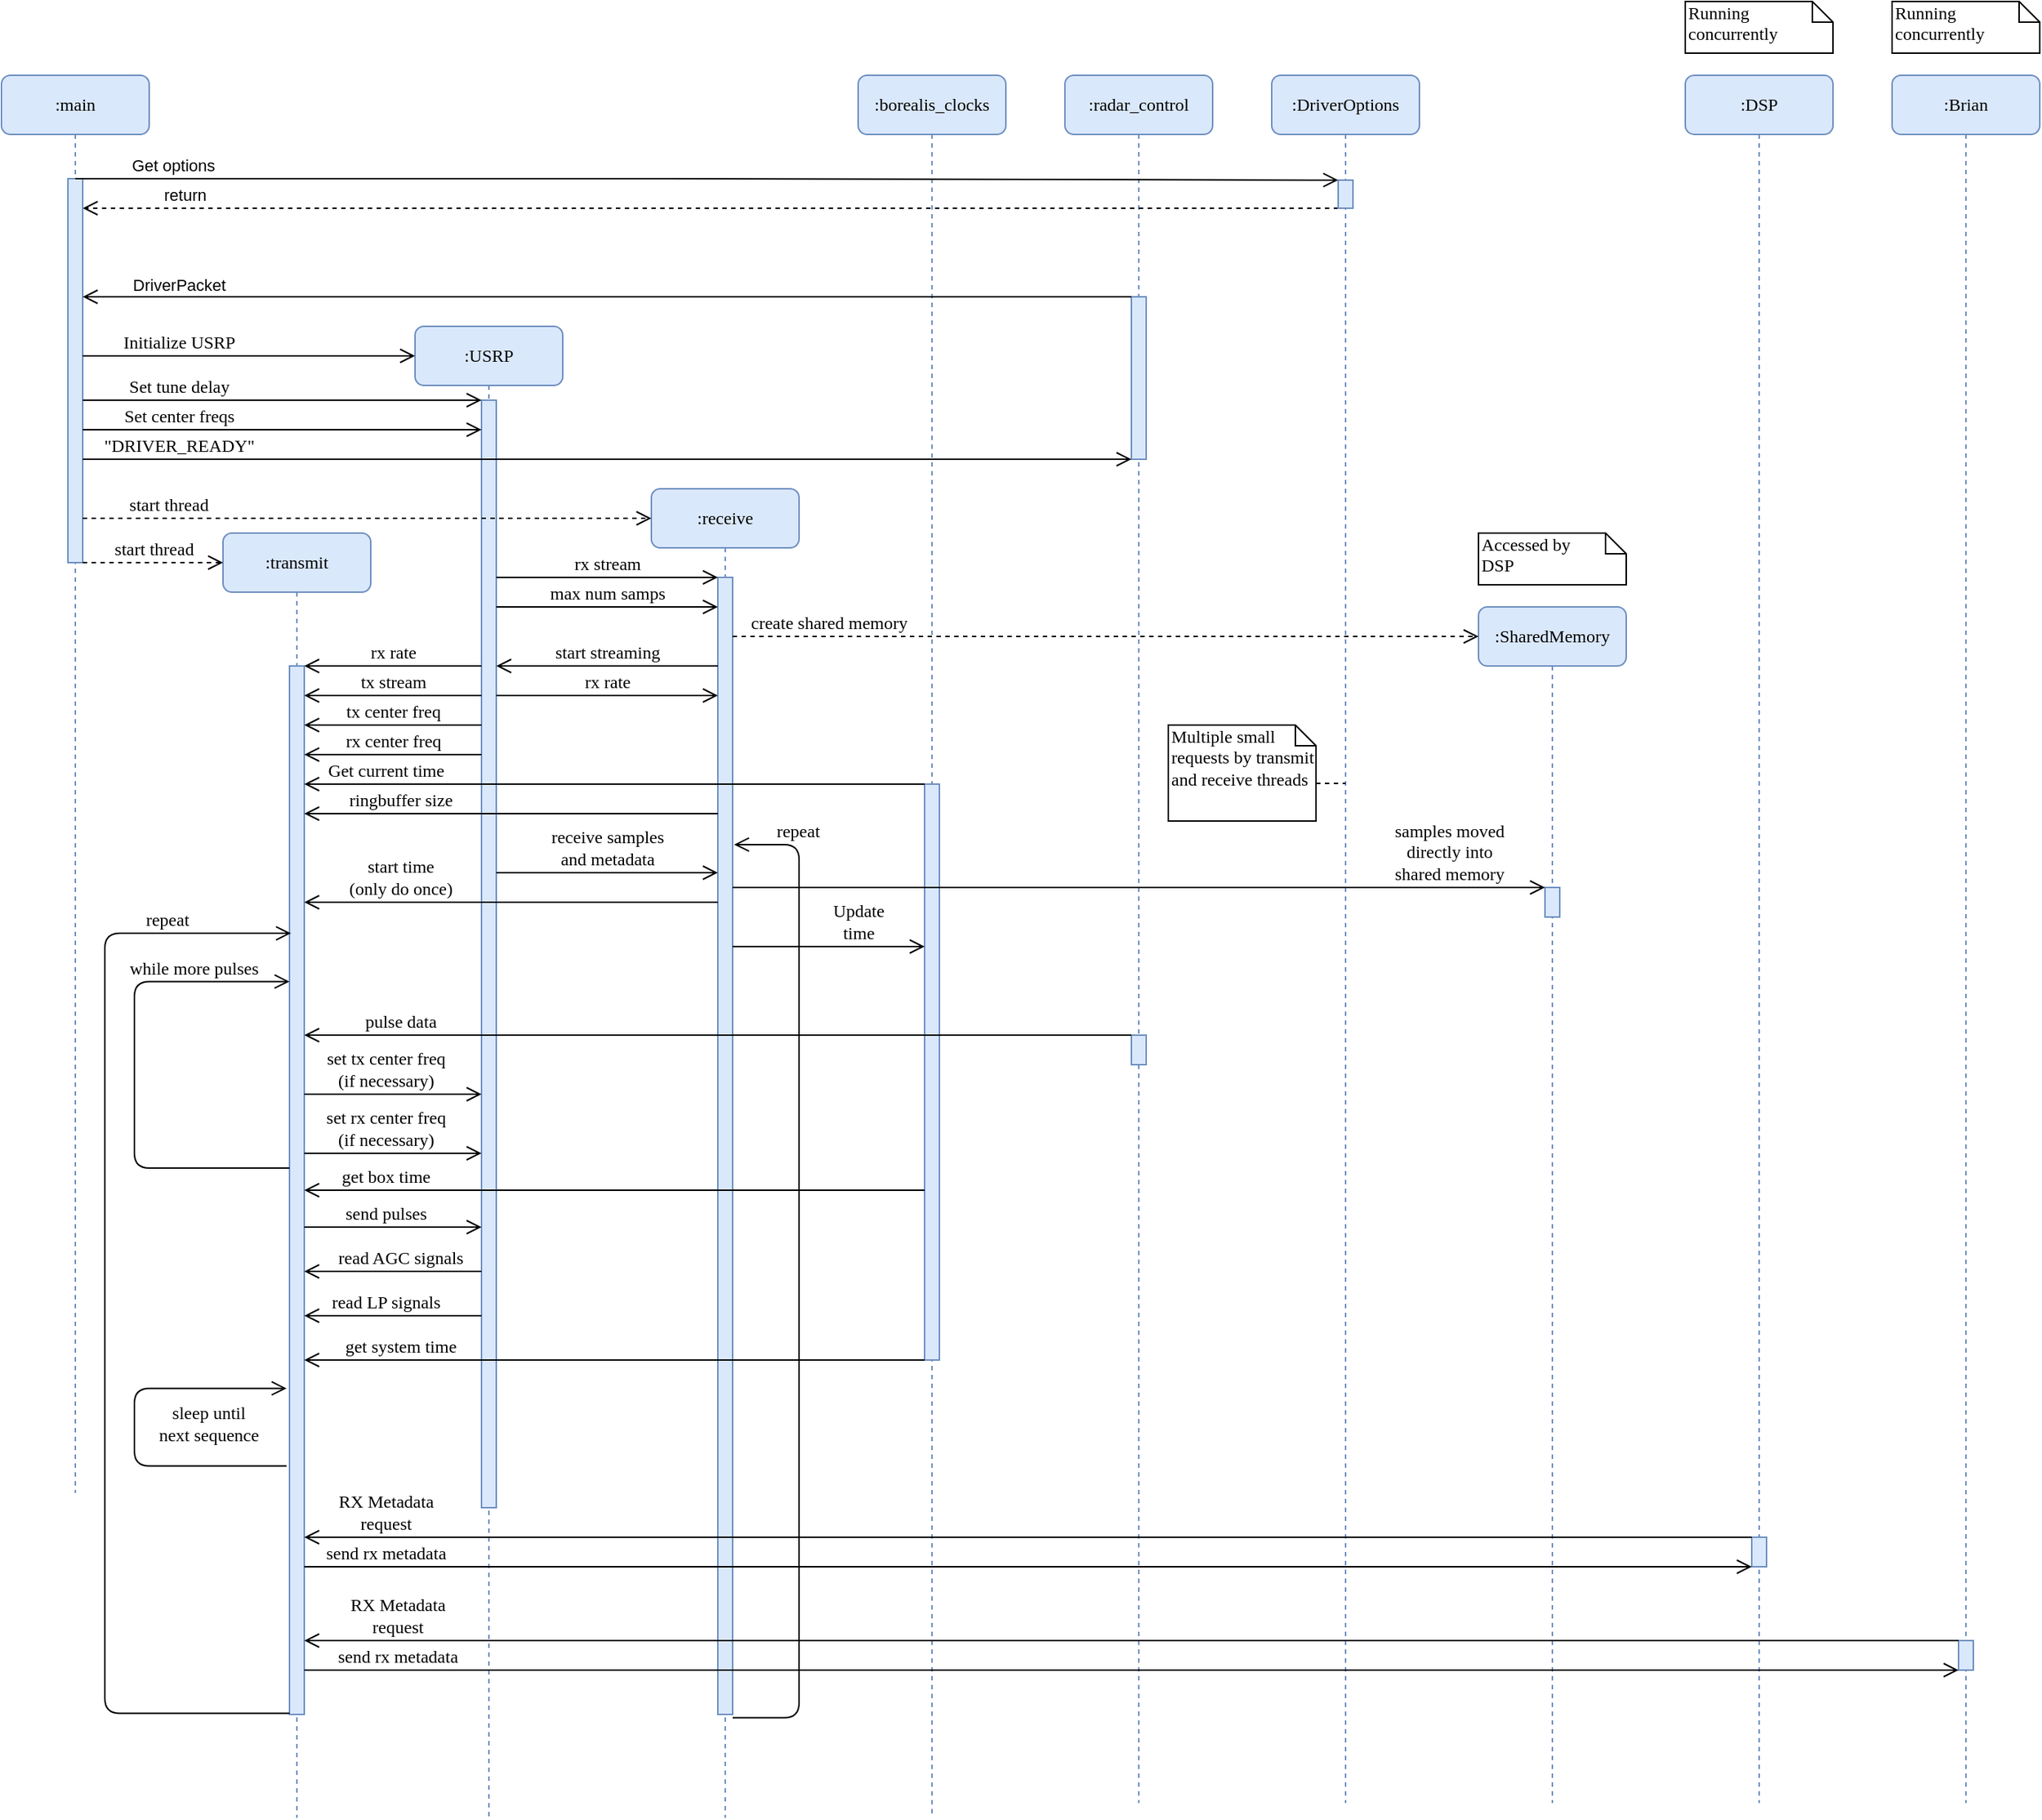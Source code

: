 <mxfile version="16.2.6" type="device"><diagram name="Page-1" id="13e1069c-82ec-6db2-03f1-153e76fe0fe0"><mxGraphModel dx="1562" dy="736" grid="1" gridSize="10" guides="1" tooltips="1" connect="1" arrows="1" fold="1" page="1" pageScale="1" pageWidth="1100" pageHeight="850" background="none" math="0" shadow="0"><root><mxCell id="0"/><mxCell id="1" parent="0"/><mxCell id="7baba1c4bc27f4b0-2" value=":USRP" style="shape=umlLifeline;perimeter=lifelinePerimeter;whiteSpace=wrap;html=1;container=1;collapsible=0;recursiveResize=0;outlineConnect=0;rounded=1;shadow=0;comic=0;labelBackgroundColor=none;strokeWidth=1;fontFamily=Verdana;fontSize=12;align=center;fillColor=#dae8fc;strokeColor=#6c8ebf;" parent="1" vertex="1"><mxGeometry x="240" y="250" width="100" height="1010" as="geometry"/></mxCell><mxCell id="7baba1c4bc27f4b0-10" value="" style="html=1;points=[];perimeter=orthogonalPerimeter;rounded=0;shadow=0;comic=0;labelBackgroundColor=none;strokeWidth=1;fontFamily=Verdana;fontSize=12;align=center;fillColor=#dae8fc;strokeColor=#6c8ebf;" parent="7baba1c4bc27f4b0-2" vertex="1"><mxGeometry x="45" y="50" width="10" height="750" as="geometry"/></mxCell><mxCell id="7baba1c4bc27f4b0-3" value=":receive" style="shape=umlLifeline;perimeter=lifelinePerimeter;whiteSpace=wrap;html=1;container=1;collapsible=0;recursiveResize=0;outlineConnect=0;rounded=1;shadow=0;comic=0;labelBackgroundColor=none;strokeWidth=1;fontFamily=Verdana;fontSize=12;align=center;fillColor=#dae8fc;strokeColor=#6c8ebf;" parent="1" vertex="1"><mxGeometry x="400" y="360" width="100" height="900" as="geometry"/></mxCell><mxCell id="bVAM3qLnS8RHT0odabGj-4" value="" style="html=1;points=[];perimeter=orthogonalPerimeter;rounded=0;shadow=0;comic=0;labelBackgroundColor=none;strokeWidth=1;fontFamily=Verdana;fontSize=12;align=center;fillColor=#dae8fc;strokeColor=#6c8ebf;" parent="7baba1c4bc27f4b0-3" vertex="1"><mxGeometry x="45" y="60" width="10" height="770" as="geometry"/></mxCell><mxCell id="bVAM3qLnS8RHT0odabGj-23" value="repeat" style="html=1;verticalAlign=bottom;endArrow=open;labelBackgroundColor=none;fontFamily=Verdana;fontSize=12;edgeStyle=elbowEdgeStyle;elbow=vertical;endFill=0;endSize=8;entryX=1.1;entryY=0.235;entryDx=0;entryDy=0;entryPerimeter=0;exitX=1;exitY=1.003;exitDx=0;exitDy=0;exitPerimeter=0;" parent="7baba1c4bc27f4b0-3" source="bVAM3qLnS8RHT0odabGj-4" target="bVAM3qLnS8RHT0odabGj-4" edge="1"><mxGeometry x="0.876" relative="1" as="geometry"><mxPoint x="-110" y="560" as="sourcePoint"/><Array as="points"><mxPoint x="100" y="430"/><mxPoint x="110" y="680"/><mxPoint x="110" y="350"/><mxPoint x="110" y="680"/><mxPoint x="120" y="490"/><mxPoint x="5" y="560"/><mxPoint x="-5" y="550"/><mxPoint x="-25" y="540"/><mxPoint x="25" y="560"/><mxPoint x="-35" y="570"/><mxPoint x="-55" y="550"/><mxPoint x="-5" y="710"/><mxPoint x="-20" y="510"/><mxPoint y="540"/><mxPoint x="-45" y="490"/><mxPoint x="-15" y="490"/></Array><mxPoint x="130" y="390" as="targetPoint"/><mxPoint x="1" as="offset"/></mxGeometry></mxCell><mxCell id="7baba1c4bc27f4b0-4" value=":borealis_clocks" style="shape=umlLifeline;perimeter=lifelinePerimeter;whiteSpace=wrap;html=1;container=1;collapsible=0;recursiveResize=0;outlineConnect=0;rounded=1;shadow=0;comic=0;labelBackgroundColor=none;strokeWidth=1;fontFamily=Verdana;fontSize=12;align=center;fillColor=#dae8fc;strokeColor=#6c8ebf;" parent="1" vertex="1"><mxGeometry x="540" y="80" width="100" height="1180" as="geometry"/></mxCell><mxCell id="bVAM3qLnS8RHT0odabGj-27" value="" style="html=1;points=[];perimeter=orthogonalPerimeter;rounded=0;shadow=0;comic=0;labelBackgroundColor=none;strokeWidth=1;fontFamily=Verdana;fontSize=12;align=center;fillColor=#dae8fc;strokeColor=#6c8ebf;" parent="7baba1c4bc27f4b0-4" vertex="1"><mxGeometry x="45" y="480" width="10" height="390" as="geometry"/></mxCell><mxCell id="7baba1c4bc27f4b0-5" value=":radar_control" style="shape=umlLifeline;perimeter=lifelinePerimeter;whiteSpace=wrap;html=1;container=1;collapsible=0;recursiveResize=0;outlineConnect=0;rounded=1;shadow=0;comic=0;labelBackgroundColor=none;strokeWidth=1;fontFamily=Verdana;fontSize=12;align=center;fillColor=#dae8fc;strokeColor=#6c8ebf;" parent="1" vertex="1"><mxGeometry x="680" y="80" width="100" height="1170" as="geometry"/></mxCell><mxCell id="HGCrT9K5pgvlO1rVTEpd-6" value="return" style="html=1;verticalAlign=bottom;endArrow=open;dashed=1;endSize=8;exitX=0;exitY=0.95;labelBackgroundColor=none;fontFamily=Helvetica;fontSize=11;" parent="7baba1c4bc27f4b0-5" target="HGCrT9K5pgvlO1rVTEpd-2" edge="1"><mxGeometry x="0.838" relative="1" as="geometry"><mxPoint x="-225" y="90" as="targetPoint"/><mxPoint x="185" y="90" as="sourcePoint"/><mxPoint as="offset"/></mxGeometry></mxCell><mxCell id="HGCrT9K5pgvlO1rVTEpd-10" value="" style="html=1;points=[];perimeter=orthogonalPerimeter;rounded=0;shadow=0;comic=0;labelBackgroundColor=none;strokeWidth=1;fontFamily=Verdana;fontSize=12;align=center;fillColor=#dae8fc;strokeColor=#6c8ebf;" parent="7baba1c4bc27f4b0-5" vertex="1"><mxGeometry x="45" y="150" width="10" height="110" as="geometry"/></mxCell><mxCell id="bVAM3qLnS8RHT0odabGj-35" value="" style="html=1;points=[];perimeter=orthogonalPerimeter;rounded=0;shadow=0;comic=0;labelBackgroundColor=none;strokeWidth=1;fontFamily=Verdana;fontSize=12;align=center;fillColor=#dae8fc;strokeColor=#6c8ebf;" parent="7baba1c4bc27f4b0-5" vertex="1"><mxGeometry x="45" y="650" width="10" height="20" as="geometry"/></mxCell><mxCell id="7baba1c4bc27f4b0-6" value=":DriverOptions" style="shape=umlLifeline;perimeter=lifelinePerimeter;whiteSpace=wrap;html=1;container=1;collapsible=0;recursiveResize=0;outlineConnect=0;rounded=1;shadow=0;comic=0;labelBackgroundColor=none;strokeWidth=1;fontFamily=Verdana;fontSize=12;align=center;fillColor=#dae8fc;strokeColor=#6c8ebf;" parent="1" vertex="1"><mxGeometry x="820" y="80" width="100" height="1170" as="geometry"/></mxCell><mxCell id="7baba1c4bc27f4b0-28" value="" style="html=1;points=[];perimeter=orthogonalPerimeter;rounded=0;shadow=0;comic=0;labelBackgroundColor=none;strokeWidth=1;fontFamily=Verdana;fontSize=12;align=center;fillColor=#dae8fc;strokeColor=#6c8ebf;" parent="7baba1c4bc27f4b0-6" vertex="1"><mxGeometry x="45" y="70.98" width="10" height="19.02" as="geometry"/></mxCell><mxCell id="bVAM3qLnS8RHT0odabGj-54" style="edgeStyle=orthogonalEdgeStyle;rounded=0;orthogonalLoop=1;jettySize=auto;html=1;exitX=0;exitY=0;exitDx=100;exitDy=39.5;exitPerimeter=0;dashed=1;endArrow=none;endFill=0;endSize=8;" parent="7baba1c4bc27f4b0-6" source="7baba1c4bc27f4b0-45" target="7baba1c4bc27f4b0-6" edge="1"><mxGeometry relative="1" as="geometry"/></mxCell><mxCell id="7baba1c4bc27f4b0-45" value="&lt;div&gt;Multiple small&lt;/div&gt;&lt;div&gt;requests by transmit and receive threads &lt;br&gt;&lt;/div&gt;" style="shape=note;whiteSpace=wrap;html=1;size=14;verticalAlign=top;align=left;spacingTop=-6;rounded=0;shadow=0;comic=0;labelBackgroundColor=none;strokeWidth=1;fontFamily=Verdana;fontSize=12" parent="7baba1c4bc27f4b0-6" vertex="1"><mxGeometry x="-70" y="440" width="100" height="65" as="geometry"/></mxCell><mxCell id="7baba1c4bc27f4b0-7" value=":SharedMemory" style="shape=umlLifeline;perimeter=lifelinePerimeter;whiteSpace=wrap;html=1;container=1;collapsible=0;recursiveResize=0;outlineConnect=0;rounded=1;shadow=0;comic=0;labelBackgroundColor=none;strokeWidth=1;fontFamily=Verdana;fontSize=12;align=center;fillColor=#dae8fc;strokeColor=#6c8ebf;" parent="1" vertex="1"><mxGeometry x="960" y="440" width="100" height="810" as="geometry"/></mxCell><mxCell id="bVAM3qLnS8RHT0odabGj-33" value="" style="html=1;points=[];perimeter=orthogonalPerimeter;rounded=0;shadow=0;comic=0;labelBackgroundColor=none;strokeWidth=1;fontFamily=Verdana;fontSize=12;align=center;fillColor=#dae8fc;strokeColor=#6c8ebf;" parent="7baba1c4bc27f4b0-7" vertex="1"><mxGeometry x="45" y="190" width="10" height="20" as="geometry"/></mxCell><mxCell id="7baba1c4bc27f4b0-8" value=":transmit" style="shape=umlLifeline;perimeter=lifelinePerimeter;whiteSpace=wrap;html=1;container=1;collapsible=0;recursiveResize=0;outlineConnect=0;rounded=1;shadow=0;comic=0;labelBackgroundColor=none;strokeWidth=1;fontFamily=Verdana;fontSize=12;align=center;fillColor=#dae8fc;strokeColor=#6c8ebf;" parent="1" vertex="1"><mxGeometry x="110" y="390" width="100" height="870" as="geometry"/></mxCell><mxCell id="7baba1c4bc27f4b0-9" value="" style="html=1;points=[];perimeter=orthogonalPerimeter;rounded=0;shadow=0;comic=0;labelBackgroundColor=none;strokeWidth=1;fontFamily=Verdana;fontSize=12;align=center;fillColor=#dae8fc;strokeColor=#6c8ebf;" parent="7baba1c4bc27f4b0-8" vertex="1"><mxGeometry x="45" y="90" width="10" height="710" as="geometry"/></mxCell><mxCell id="bVAM3qLnS8RHT0odabGj-11" value="repeat" style="html=1;verticalAlign=bottom;endArrow=open;labelBackgroundColor=none;fontFamily=Verdana;fontSize=12;edgeStyle=elbowEdgeStyle;elbow=vertical;entryX=0.1;entryY=0.255;entryDx=0;entryDy=0;entryPerimeter=0;endFill=0;endSize=8;exitX=0;exitY=0.999;exitDx=0;exitDy=0;exitPerimeter=0;" parent="7baba1c4bc27f4b0-8" source="7baba1c4bc27f4b0-9" target="7baba1c4bc27f4b0-9" edge="1"><mxGeometry x="0.784" relative="1" as="geometry"><mxPoint x="70" y="750" as="sourcePoint"/><Array as="points"><mxPoint x="-80" y="750"/><mxPoint x="-20" y="730"/><mxPoint x="-20" y="640"/><mxPoint x="-30" y="730"/><mxPoint x="20" y="730"/><mxPoint x="-30" y="580"/><mxPoint x="165" y="750"/><mxPoint x="185" y="780"/><mxPoint x="140" y="730"/><mxPoint x="170" y="730"/></Array><mxPoint x="200" y="750" as="targetPoint"/><mxPoint as="offset"/></mxGeometry></mxCell><mxCell id="bVAM3qLnS8RHT0odabGj-34" value="while more pulses" style="html=1;verticalAlign=bottom;endArrow=open;labelBackgroundColor=none;fontFamily=Verdana;fontSize=12;edgeStyle=elbowEdgeStyle;elbow=vertical;entryX=0;entryY=0.301;entryDx=0;entryDy=0;entryPerimeter=0;endFill=0;endSize=8;" parent="7baba1c4bc27f4b0-8" source="7baba1c4bc27f4b0-9" target="7baba1c4bc27f4b0-9" edge="1"><mxGeometry x="0.613" relative="1" as="geometry"><mxPoint x="100" y="749.96" as="sourcePoint"/><Array as="points"><mxPoint x="-60" y="430"/><mxPoint x="-60" y="530"/><mxPoint x="-30" y="500"/><mxPoint x="35" y="749.96"/><mxPoint x="35" y="659.96"/><mxPoint x="25" y="749.96"/><mxPoint x="75" y="749.96"/><mxPoint x="25" y="599.96"/><mxPoint x="220" y="769.96"/><mxPoint x="240" y="799.96"/><mxPoint x="195" y="749.96"/><mxPoint x="225" y="749.96"/></Array><mxPoint x="101" y="290" as="targetPoint"/><mxPoint as="offset"/></mxGeometry></mxCell><mxCell id="bVAM3qLnS8RHT0odabGj-45" value="&lt;div&gt;sleep until &lt;br&gt;&lt;/div&gt;&lt;div&gt;next sequence&lt;/div&gt;" style="html=1;verticalAlign=bottom;endArrow=open;labelBackgroundColor=none;fontFamily=Verdana;fontSize=12;edgeStyle=elbowEdgeStyle;elbow=vertical;endFill=0;endSize=8;exitX=-0.2;exitY=0.763;exitDx=0;exitDy=0;exitPerimeter=0;entryX=-0.2;entryY=0.689;entryDx=0;entryDy=0;entryPerimeter=0;" parent="7baba1c4bc27f4b0-8" source="7baba1c4bc27f4b0-9" target="7baba1c4bc27f4b0-9" edge="1"><mxGeometry x="-0.59" y="-12" relative="1" as="geometry"><mxPoint x="45" y="686.29" as="sourcePoint"/><Array as="points"><mxPoint x="-60" y="686.29"/><mxPoint x="-60" y="786.29"/><mxPoint x="-30" y="756.29"/><mxPoint x="35" y="1006.25"/><mxPoint x="35" y="916.25"/><mxPoint x="25" y="1006.25"/><mxPoint x="75" y="1006.25"/><mxPoint x="25" y="856.25"/><mxPoint x="220" y="1026.25"/><mxPoint x="240" y="1056.25"/><mxPoint x="195" y="1006.25"/><mxPoint x="225" y="1006.25"/></Array><mxPoint x="-40" y="580" as="targetPoint"/><mxPoint as="offset"/></mxGeometry></mxCell><mxCell id="7baba1c4bc27f4b0-11" value="rx rate" style="html=1;verticalAlign=bottom;endArrow=open;labelBackgroundColor=none;fontFamily=Verdana;fontSize=12;edgeStyle=elbowEdgeStyle;elbow=vertical;endFill=0;endSize=8;" parent="1" source="7baba1c4bc27f4b0-10" target="7baba1c4bc27f4b0-9" edge="1"><mxGeometry relative="1" as="geometry"><mxPoint x="160" y="410" as="sourcePoint"/><Array as="points"><mxPoint x="250" y="480"/><mxPoint x="240" y="610"/><mxPoint x="240" y="600"/><mxPoint x="220" y="430"/><mxPoint x="250" y="540"/><mxPoint x="230" y="510"/><mxPoint x="230" y="410"/><mxPoint x="260" y="410"/></Array><mxPoint x="350" y="350" as="targetPoint"/><mxPoint as="offset"/></mxGeometry></mxCell><mxCell id="7baba1c4bc27f4b0-46" value="&lt;div&gt;Accessed by &lt;br&gt;&lt;/div&gt;&lt;div&gt;DSP&lt;/div&gt;" style="shape=note;whiteSpace=wrap;html=1;size=14;verticalAlign=top;align=left;spacingTop=-6;rounded=0;shadow=0;comic=0;labelBackgroundColor=none;strokeWidth=1;fontFamily=Verdana;fontSize=12" parent="1" vertex="1"><mxGeometry x="960" y="390" width="100" height="35" as="geometry"/></mxCell><mxCell id="HGCrT9K5pgvlO1rVTEpd-1" value=":main" style="shape=umlLifeline;perimeter=lifelinePerimeter;whiteSpace=wrap;html=1;container=1;collapsible=0;recursiveResize=0;outlineConnect=0;rounded=1;shadow=0;comic=0;labelBackgroundColor=none;strokeWidth=1;fontFamily=Verdana;fontSize=12;align=center;fillColor=#dae8fc;strokeColor=#6c8ebf;" parent="1" vertex="1"><mxGeometry x="-40" y="80" width="100" height="960" as="geometry"/></mxCell><mxCell id="HGCrT9K5pgvlO1rVTEpd-2" value="" style="html=1;points=[];perimeter=orthogonalPerimeter;rounded=0;shadow=0;comic=0;labelBackgroundColor=none;strokeWidth=1;fontFamily=Verdana;fontSize=12;align=center;fillColor=#dae8fc;strokeColor=#6c8ebf;" parent="HGCrT9K5pgvlO1rVTEpd-1" vertex="1"><mxGeometry x="45" y="70" width="10" height="260" as="geometry"/></mxCell><mxCell id="HGCrT9K5pgvlO1rVTEpd-4" value="Get options" style="endArrow=open;html=1;rounded=1;endFill=0;endSize=8;" parent="1" source="HGCrT9K5pgvlO1rVTEpd-1" target="7baba1c4bc27f4b0-28" edge="1"><mxGeometry x="-0.847" y="9" width="50" height="50" relative="1" as="geometry"><mxPoint x="45" y="220.98" as="sourcePoint"/><mxPoint x="95" y="170.98" as="targetPoint"/><mxPoint as="offset"/><Array as="points"><mxPoint x="400" y="150"/></Array></mxGeometry></mxCell><mxCell id="bVAM3qLnS8RHT0odabGj-1" value="&quot;DRIVER_READY&quot;" style="html=1;verticalAlign=bottom;endArrow=open;labelBackgroundColor=none;fontFamily=Verdana;fontSize=12;edgeStyle=elbowEdgeStyle;elbow=vertical;endFill=0;endSize=8;" parent="1" source="HGCrT9K5pgvlO1rVTEpd-2" target="HGCrT9K5pgvlO1rVTEpd-10" edge="1"><mxGeometry x="-0.817" relative="1" as="geometry"><mxPoint x="30" y="310" as="sourcePoint"/><mxPoint x="334.5" y="340" as="targetPoint"/><Array as="points"><mxPoint x="170" y="340"/><mxPoint x="330" y="350"/><mxPoint x="170" y="360"/><mxPoint x="80" y="310"/></Array><mxPoint as="offset"/></mxGeometry></mxCell><mxCell id="HGCrT9K5pgvlO1rVTEpd-11" value="DriverPacket" style="endArrow=open;html=1;rounded=1;exitX=0;exitY=0;exitDx=0;exitDy=0;exitPerimeter=0;endFill=0;endSize=8;" parent="1" source="HGCrT9K5pgvlO1rVTEpd-10" target="HGCrT9K5pgvlO1rVTEpd-2" edge="1"><mxGeometry x="0.817" y="-8" width="50" height="50" relative="1" as="geometry"><mxPoint x="190" y="290" as="sourcePoint"/><mxPoint x="10" y="230" as="targetPoint"/><mxPoint as="offset"/></mxGeometry></mxCell><mxCell id="bVAM3qLnS8RHT0odabGj-2" value="start thread" style="html=1;verticalAlign=bottom;endArrow=open;labelBackgroundColor=none;fontFamily=Verdana;fontSize=12;edgeStyle=elbowEdgeStyle;elbow=vertical;endFill=0;endSize=8;dashed=1;" parent="1" source="HGCrT9K5pgvlO1rVTEpd-2" edge="1"><mxGeometry relative="1" as="geometry"><mxPoint x="14" y="330" as="sourcePoint"/><Array as="points"><mxPoint x="80" y="410"/><mxPoint x="110" y="390"/><mxPoint x="80" y="450"/><mxPoint x="100" y="390"/><mxPoint x="100" y="360"/><mxPoint x="110" y="350"/><mxPoint x="130" y="380"/><mxPoint x="85" y="330"/><mxPoint x="115" y="330"/></Array><mxPoint x="110" y="410" as="targetPoint"/></mxGeometry></mxCell><mxCell id="bVAM3qLnS8RHT0odabGj-3" value="start thread" style="html=1;verticalAlign=bottom;endArrow=open;labelBackgroundColor=none;fontFamily=Verdana;fontSize=12;edgeStyle=elbowEdgeStyle;elbow=vertical;endFill=0;endSize=8;dashed=1;" parent="1" source="HGCrT9K5pgvlO1rVTEpd-2" edge="1"><mxGeometry x="-0.698" relative="1" as="geometry"><mxPoint x="16" y="350" as="sourcePoint"/><Array as="points"><mxPoint x="200" y="380"/><mxPoint x="350" y="370"/><mxPoint x="360" y="380"/><mxPoint x="190" y="400"/><mxPoint x="390" y="470"/><mxPoint x="380" y="370"/><mxPoint x="200" y="330"/><mxPoint x="115.5" y="360"/><mxPoint x="145.5" y="360"/></Array><mxPoint x="400" y="380" as="targetPoint"/><mxPoint as="offset"/></mxGeometry></mxCell><mxCell id="bVAM3qLnS8RHT0odabGj-5" value="&lt;br&gt;&lt;div&gt;tx stream&lt;/div&gt;" style="html=1;verticalAlign=bottom;endArrow=open;labelBackgroundColor=none;fontFamily=Verdana;fontSize=12;edgeStyle=elbowEdgeStyle;elbow=vertical;endFill=0;endSize=8;" parent="1" source="7baba1c4bc27f4b0-10" target="7baba1c4bc27f4b0-9" edge="1"><mxGeometry relative="1" as="geometry"><mxPoint x="165" y="380" as="sourcePoint"/><Array as="points"><mxPoint x="260" y="500"/><mxPoint x="260" y="540"/><mxPoint x="260" y="460"/><mxPoint x="260" y="450"/><mxPoint x="270" y="590"/><mxPoint x="260" y="410"/><mxPoint x="230" y="510"/><mxPoint x="230" y="390"/><mxPoint x="240" y="420"/><mxPoint x="270" y="420"/></Array><mxPoint x="220" y="470" as="targetPoint"/><mxPoint as="offset"/></mxGeometry></mxCell><mxCell id="bVAM3qLnS8RHT0odabGj-7" value="&lt;br&gt;&lt;div&gt;tx center freq&lt;br&gt;&lt;/div&gt;" style="html=1;verticalAlign=bottom;endArrow=open;labelBackgroundColor=none;fontFamily=Verdana;fontSize=12;edgeStyle=elbowEdgeStyle;elbow=vertical;endFill=0;endSize=8;" parent="1" source="7baba1c4bc27f4b0-10" target="7baba1c4bc27f4b0-9" edge="1"><mxGeometry relative="1" as="geometry"><mxPoint x="295" y="400" as="sourcePoint"/><Array as="points"><mxPoint x="270" y="520"/><mxPoint x="280" y="560"/><mxPoint x="260" y="520"/><mxPoint x="240" y="650"/><mxPoint x="230" y="470"/><mxPoint x="260" y="580"/><mxPoint x="230" y="560"/><mxPoint x="240" y="410"/><mxPoint x="240" y="430"/><mxPoint x="250" y="430"/><mxPoint x="280" y="430"/></Array><mxPoint x="165" y="400" as="targetPoint"/><mxPoint as="offset"/></mxGeometry></mxCell><mxCell id="bVAM3qLnS8RHT0odabGj-8" value="rx center freq" style="html=1;verticalAlign=bottom;endArrow=open;labelBackgroundColor=none;fontFamily=Verdana;fontSize=12;edgeStyle=elbowEdgeStyle;elbow=vertical;endFill=0;endSize=8;" parent="1" source="7baba1c4bc27f4b0-10" target="7baba1c4bc27f4b0-9" edge="1"><mxGeometry relative="1" as="geometry"><mxPoint x="295" y="420" as="sourcePoint"/><Array as="points"><mxPoint x="270" y="540"/><mxPoint x="270" y="580"/><mxPoint x="270" y="590"/><mxPoint x="250" y="500"/><mxPoint x="240" y="630"/><mxPoint x="250" y="620"/><mxPoint x="240" y="450"/><mxPoint x="260" y="560"/><mxPoint x="230" y="540"/><mxPoint x="220" y="430"/><mxPoint x="250" y="440"/><mxPoint x="260" y="440"/><mxPoint x="290" y="440"/></Array><mxPoint x="165" y="420" as="targetPoint"/><mxPoint as="offset"/></mxGeometry></mxCell><mxCell id="bVAM3qLnS8RHT0odabGj-9" value="ringbuffer size" style="html=1;verticalAlign=bottom;endArrow=open;labelBackgroundColor=none;fontFamily=Verdana;fontSize=12;edgeStyle=elbowEdgeStyle;elbow=vertical;endFill=0;endSize=8;" parent="1" source="bVAM3qLnS8RHT0odabGj-4" target="7baba1c4bc27f4b0-9" edge="1"><mxGeometry x="0.536" relative="1" as="geometry"><mxPoint x="160" y="450" as="sourcePoint"/><Array as="points"><mxPoint x="320" y="580"/><mxPoint x="320" y="600"/><mxPoint x="260" y="650"/><mxPoint x="360" y="600"/><mxPoint x="360" y="690"/><mxPoint x="330" y="1040"/><mxPoint x="390" y="730"/><mxPoint x="345" y="450"/><mxPoint x="260.5" y="480"/><mxPoint x="290.5" y="480"/></Array><mxPoint x="220" y="460" as="targetPoint"/><mxPoint as="offset"/></mxGeometry></mxCell><mxCell id="bVAM3qLnS8RHT0odabGj-12" value="rx stream" style="html=1;verticalAlign=bottom;endArrow=open;labelBackgroundColor=none;fontFamily=Verdana;fontSize=12;edgeStyle=elbowEdgeStyle;elbow=vertical;endFill=0;endSize=8;" parent="1" source="7baba1c4bc27f4b0-10" target="bVAM3qLnS8RHT0odabGj-4" edge="1"><mxGeometry relative="1" as="geometry"><mxPoint x="290" y="370" as="sourcePoint"/><Array as="points"><mxPoint x="430" y="420"/><mxPoint x="370" y="430"/><mxPoint x="350" y="410"/><mxPoint x="400" y="570"/><mxPoint x="385" y="370"/><mxPoint x="405" y="400"/><mxPoint x="360" y="350"/><mxPoint x="390" y="350"/></Array><mxPoint x="420" y="370" as="targetPoint"/><mxPoint as="offset"/></mxGeometry></mxCell><mxCell id="bVAM3qLnS8RHT0odabGj-13" value="max num samps" style="html=1;verticalAlign=bottom;endArrow=open;labelBackgroundColor=none;fontFamily=Verdana;fontSize=12;edgeStyle=elbowEdgeStyle;elbow=vertical;endFill=0;endSize=8;" parent="1" source="7baba1c4bc27f4b0-10" target="bVAM3qLnS8RHT0odabGj-4" edge="1"><mxGeometry relative="1" as="geometry"><mxPoint x="295" y="390" as="sourcePoint"/><Array as="points"><mxPoint x="420" y="440"/><mxPoint x="350" y="450"/><mxPoint x="370" y="430"/><mxPoint x="385" y="390"/><mxPoint x="405" y="420"/><mxPoint x="360" y="370"/><mxPoint x="390" y="370"/></Array><mxPoint x="445" y="390" as="targetPoint"/><mxPoint as="offset"/></mxGeometry></mxCell><mxCell id="bVAM3qLnS8RHT0odabGj-15" value=":DSP" style="shape=umlLifeline;perimeter=lifelinePerimeter;whiteSpace=wrap;html=1;container=1;collapsible=0;recursiveResize=0;outlineConnect=0;rounded=1;shadow=0;comic=0;labelBackgroundColor=none;strokeWidth=1;fontFamily=Verdana;fontSize=12;align=center;fillColor=#dae8fc;strokeColor=#6c8ebf;" parent="1" vertex="1"><mxGeometry x="1100" y="80" width="100" height="1170" as="geometry"/></mxCell><mxCell id="bVAM3qLnS8RHT0odabGj-16" value="" style="html=1;points=[];perimeter=orthogonalPerimeter;rounded=0;shadow=0;comic=0;labelBackgroundColor=none;strokeWidth=1;fontFamily=Verdana;fontSize=12;align=center;fillColor=#dae8fc;strokeColor=#6c8ebf;" parent="bVAM3qLnS8RHT0odabGj-15" vertex="1"><mxGeometry x="45" y="990" width="10" height="20" as="geometry"/></mxCell><mxCell id="bVAM3qLnS8RHT0odabGj-17" value="&lt;div&gt;Running&lt;/div&gt;&lt;div&gt;concurrently&lt;br&gt;&lt;/div&gt;" style="shape=note;whiteSpace=wrap;html=1;size=14;verticalAlign=top;align=left;spacingTop=-6;rounded=0;shadow=0;comic=0;labelBackgroundColor=none;strokeWidth=1;fontFamily=Verdana;fontSize=12" parent="1" vertex="1"><mxGeometry x="1100" y="30" width="100" height="35" as="geometry"/></mxCell><mxCell id="bVAM3qLnS8RHT0odabGj-18" value="create shared memory" style="html=1;verticalAlign=bottom;endArrow=open;labelBackgroundColor=none;fontFamily=Verdana;fontSize=12;edgeStyle=elbowEdgeStyle;elbow=vertical;endFill=0;endSize=8;dashed=1;" parent="1" source="bVAM3qLnS8RHT0odabGj-4" edge="1"><mxGeometry x="-0.743" relative="1" as="geometry"><mxPoint x="465" y="400" as="sourcePoint"/><Array as="points"><mxPoint x="660" y="460"/><mxPoint x="530" y="470"/><mxPoint x="570" y="420"/><mxPoint x="630" y="410"/><mxPoint x="710" y="390"/><mxPoint x="660" y="380"/><mxPoint x="530" y="440"/><mxPoint x="590" y="410"/><mxPoint x="610" y="440"/><mxPoint x="565" y="390"/><mxPoint x="595" y="390"/></Array><mxPoint x="960" y="460" as="targetPoint"/><mxPoint as="offset"/></mxGeometry></mxCell><mxCell id="HGCrT9K5pgvlO1rVTEpd-12" value="Initialize USRP" style="html=1;verticalAlign=bottom;endArrow=open;labelBackgroundColor=none;fontFamily=Verdana;fontSize=12;edgeStyle=elbowEdgeStyle;elbow=vertical;endFill=0;endSize=8;" parent="1" source="HGCrT9K5pgvlO1rVTEpd-2" edge="1"><mxGeometry x="-0.422" relative="1" as="geometry"><mxPoint x="25" y="270" as="sourcePoint"/><mxPoint x="240" y="270" as="targetPoint"/><Array as="points"><mxPoint x="220" y="270"/><mxPoint x="230" y="250"/><mxPoint x="230" y="300"/><mxPoint x="220" y="270"/><mxPoint x="5" y="250"/></Array><mxPoint as="offset"/></mxGeometry></mxCell><mxCell id="HGCrT9K5pgvlO1rVTEpd-13" value="Set tune delay" style="html=1;verticalAlign=bottom;endArrow=open;labelBackgroundColor=none;fontFamily=Verdana;fontSize=12;edgeStyle=elbowEdgeStyle;elbow=vertical;endFill=0;endSize=8;" parent="1" source="HGCrT9K5pgvlO1rVTEpd-2" target="7baba1c4bc27f4b0-10" edge="1"><mxGeometry x="-0.518" relative="1" as="geometry"><mxPoint x="15" y="270.1" as="sourcePoint"/><mxPoint x="285" y="270" as="targetPoint"/><Array as="points"><mxPoint x="180" y="300"/><mxPoint x="210" y="310"/><mxPoint x="210" y="290"/><mxPoint x="-5" y="270"/></Array><mxPoint as="offset"/></mxGeometry></mxCell><mxCell id="HGCrT9K5pgvlO1rVTEpd-14" value="Set center freqs" style="html=1;verticalAlign=bottom;endArrow=open;labelBackgroundColor=none;fontFamily=Verdana;fontSize=12;edgeStyle=elbowEdgeStyle;elbow=vertical;endFill=0;endSize=8;" parent="1" source="HGCrT9K5pgvlO1rVTEpd-2" target="7baba1c4bc27f4b0-10" edge="1"><mxGeometry x="-0.518" relative="1" as="geometry"><mxPoint x="15" y="290.1" as="sourcePoint"/><mxPoint x="285" y="290" as="targetPoint"/><Array as="points"><mxPoint x="180" y="320"/><mxPoint x="210" y="330"/><mxPoint x="200" y="310"/><mxPoint x="60" y="350"/></Array><mxPoint as="offset"/></mxGeometry></mxCell><mxCell id="bVAM3qLnS8RHT0odabGj-20" value="start streaming" style="html=1;verticalAlign=bottom;endArrow=open;labelBackgroundColor=none;fontFamily=Verdana;fontSize=12;edgeStyle=elbowEdgeStyle;elbow=vertical;endFill=0;endSize=8;" parent="1" source="bVAM3qLnS8RHT0odabGj-4" target="7baba1c4bc27f4b0-10" edge="1"><mxGeometry relative="1" as="geometry"><mxPoint x="430" y="470" as="sourcePoint"/><Array as="points"><mxPoint x="410" y="480"/><mxPoint x="405" y="470"/><mxPoint x="405" y="460"/><mxPoint x="415" y="600"/><mxPoint x="405" y="420"/><mxPoint x="375" y="520"/><mxPoint x="375" y="400"/><mxPoint x="385" y="430"/><mxPoint x="415" y="430"/></Array><mxPoint x="310" y="470" as="targetPoint"/><mxPoint as="offset"/></mxGeometry></mxCell><mxCell id="bVAM3qLnS8RHT0odabGj-21" value="rx rate" style="html=1;verticalAlign=bottom;endArrow=open;labelBackgroundColor=none;fontFamily=Verdana;fontSize=12;edgeStyle=elbowEdgeStyle;elbow=vertical;endFill=0;endSize=8;" parent="1" source="7baba1c4bc27f4b0-10" target="bVAM3qLnS8RHT0odabGj-4" edge="1"><mxGeometry relative="1" as="geometry"><mxPoint x="295" y="500" as="sourcePoint"/><Array as="points"><mxPoint x="410" y="500"/><mxPoint x="400" y="490"/><mxPoint x="380" y="480"/><mxPoint x="430" y="500"/><mxPoint x="370" y="510"/><mxPoint x="350" y="490"/><mxPoint x="400" y="650"/><mxPoint x="385" y="450"/><mxPoint x="405" y="480"/><mxPoint x="360" y="430"/><mxPoint x="390" y="430"/></Array><mxPoint x="445" y="500" as="targetPoint"/><mxPoint as="offset"/></mxGeometry></mxCell><mxCell id="bVAM3qLnS8RHT0odabGj-24" value="&lt;div&gt;start time &lt;br&gt;&lt;/div&gt;&lt;div&gt;(only do once)&lt;br&gt;&lt;/div&gt;" style="html=1;verticalAlign=bottom;endArrow=open;labelBackgroundColor=none;fontFamily=Verdana;fontSize=12;edgeStyle=elbowEdgeStyle;elbow=vertical;endFill=0;endSize=8;" parent="1" source="bVAM3qLnS8RHT0odabGj-4" target="7baba1c4bc27f4b0-9" edge="1"><mxGeometry x="0.536" relative="1" as="geometry"><mxPoint x="445" y="710" as="sourcePoint"/><Array as="points"><mxPoint x="410" y="640"/><mxPoint x="380" y="680"/><mxPoint x="400" y="660"/><mxPoint x="370" y="750"/><mxPoint x="310" y="750"/><mxPoint x="360" y="710"/><mxPoint x="330" y="1060"/><mxPoint x="390" y="750"/><mxPoint x="345" y="470"/><mxPoint x="260.5" y="500"/><mxPoint x="290.5" y="500"/></Array><mxPoint x="165" y="710" as="targetPoint"/><mxPoint as="offset"/></mxGeometry></mxCell><mxCell id="bVAM3qLnS8RHT0odabGj-25" value="&lt;div&gt;receive samples &lt;br&gt;&lt;/div&gt;&lt;div&gt;and metadata&lt;/div&gt;" style="html=1;verticalAlign=bottom;endArrow=open;labelBackgroundColor=none;fontFamily=Verdana;fontSize=12;edgeStyle=elbowEdgeStyle;elbow=vertical;endFill=0;endSize=8;" parent="1" source="7baba1c4bc27f4b0-10" target="bVAM3qLnS8RHT0odabGj-4" edge="1"><mxGeometry relative="1" as="geometry"><mxPoint x="300" y="720" as="sourcePoint"/><Array as="points"><mxPoint x="420" y="620"/><mxPoint x="330" y="610"/><mxPoint x="420" y="640"/><mxPoint x="390" y="730"/><mxPoint x="370" y="710"/><mxPoint x="415" y="720"/><mxPoint x="405" y="710"/><mxPoint x="385" y="700"/><mxPoint x="435" y="720"/><mxPoint x="375" y="730"/><mxPoint x="355" y="710"/><mxPoint x="405" y="870"/><mxPoint x="390" y="670"/><mxPoint x="410" y="700"/><mxPoint x="365" y="650"/><mxPoint x="395" y="650"/></Array><mxPoint x="450" y="720" as="targetPoint"/><mxPoint as="offset"/></mxGeometry></mxCell><mxCell id="bVAM3qLnS8RHT0odabGj-28" value="&lt;div&gt;Update&lt;/div&gt;&lt;div&gt;time&lt;/div&gt;" style="html=1;verticalAlign=bottom;endArrow=open;labelBackgroundColor=none;fontFamily=Verdana;fontSize=12;edgeStyle=elbowEdgeStyle;elbow=vertical;endFill=0;endSize=8;" parent="1" source="bVAM3qLnS8RHT0odabGj-4" target="bVAM3qLnS8RHT0odabGj-27" edge="1"><mxGeometry x="0.308" relative="1" as="geometry"><mxPoint x="475" y="779.5" as="sourcePoint"/><Array as="points"><mxPoint x="480" y="670"/><mxPoint x="500" y="650"/><mxPoint x="530" y="670"/><mxPoint x="510" y="660"/><mxPoint x="530" y="700"/><mxPoint x="530" y="720"/><mxPoint x="530" y="670"/><mxPoint x="490" y="770"/><mxPoint x="570" y="779.5"/><mxPoint x="550" y="759.5"/><mxPoint x="595" y="769.5"/><mxPoint x="585" y="759.5"/><mxPoint x="565" y="749.5"/><mxPoint x="615" y="769.5"/><mxPoint x="555" y="779.5"/><mxPoint x="535" y="759.5"/><mxPoint x="585" y="919.5"/><mxPoint x="570" y="719.5"/><mxPoint x="590" y="749.5"/><mxPoint x="545" y="699.5"/><mxPoint x="575" y="699.5"/></Array><mxPoint x="625" y="779.5" as="targetPoint"/><mxPoint as="offset"/></mxGeometry></mxCell><mxCell id="bVAM3qLnS8RHT0odabGj-31" value="Get current time" style="html=1;verticalAlign=bottom;endArrow=open;labelBackgroundColor=none;fontFamily=Verdana;fontSize=12;edgeStyle=elbowEdgeStyle;elbow=vertical;endFill=0;endSize=8;" parent="1" source="bVAM3qLnS8RHT0odabGj-27" target="7baba1c4bc27f4b0-9" edge="1"><mxGeometry x="0.738" relative="1" as="geometry"><mxPoint x="330" y="590" as="sourcePoint"/><Array as="points"><mxPoint x="360" y="560"/><mxPoint x="315" y="590"/><mxPoint x="315" y="630"/><mxPoint x="315" y="640"/><mxPoint x="295" y="550"/><mxPoint x="285" y="680"/><mxPoint x="295" y="670"/><mxPoint x="285" y="500"/><mxPoint x="305" y="610"/><mxPoint x="275" y="590"/><mxPoint x="265" y="480"/><mxPoint x="295" y="490"/><mxPoint x="305" y="490"/><mxPoint x="335" y="490"/></Array><mxPoint x="210" y="590" as="targetPoint"/><mxPoint as="offset"/></mxGeometry></mxCell><mxCell id="bVAM3qLnS8RHT0odabGj-32" value="&lt;div&gt;samples moved&lt;/div&gt;&lt;div&gt;directly into&lt;/div&gt;&lt;div&gt;shared memory&lt;br&gt;&lt;/div&gt;" style="html=1;verticalAlign=bottom;endArrow=open;labelBackgroundColor=none;fontFamily=Verdana;fontSize=12;edgeStyle=elbowEdgeStyle;elbow=vertical;endFill=0;endSize=8;" parent="1" source="bVAM3qLnS8RHT0odabGj-4" target="bVAM3qLnS8RHT0odabGj-33" edge="1"><mxGeometry x="0.764" relative="1" as="geometry"><mxPoint x="510" y="664.5" as="sourcePoint"/><Array as="points"><mxPoint x="520" y="630"/><mxPoint x="635" y="664.5"/><mxPoint x="605" y="754.5"/><mxPoint x="585" y="734.5"/><mxPoint x="630" y="744.5"/><mxPoint x="620" y="734.5"/><mxPoint x="600" y="724.5"/><mxPoint x="650" y="744.5"/><mxPoint x="590" y="754.5"/><mxPoint x="570" y="734.5"/><mxPoint x="620" y="894.5"/><mxPoint x="605" y="694.5"/><mxPoint x="625" y="724.5"/><mxPoint x="580" y="674.5"/><mxPoint x="610" y="674.5"/></Array><mxPoint x="936" y="665" as="targetPoint"/><mxPoint as="offset"/></mxGeometry></mxCell><mxCell id="bVAM3qLnS8RHT0odabGj-36" value="pulse data" style="html=1;verticalAlign=bottom;endArrow=open;labelBackgroundColor=none;fontFamily=Verdana;fontSize=12;edgeStyle=elbowEdgeStyle;elbow=vertical;endFill=0;endSize=8;" parent="1" source="bVAM3qLnS8RHT0odabGj-35" target="7baba1c4bc27f4b0-9" edge="1"><mxGeometry x="0.768" relative="1" as="geometry"><mxPoint x="700" y="750" as="sourcePoint"/><Array as="points"><mxPoint x="490" y="730"/><mxPoint x="370" y="700"/><mxPoint x="665" y="750"/><mxPoint x="660" y="740"/><mxPoint x="660" y="730"/><mxPoint x="670" y="870"/><mxPoint x="660" y="690"/><mxPoint x="630" y="790"/><mxPoint x="630" y="670"/><mxPoint x="640" y="700"/><mxPoint x="670" y="700"/></Array><mxPoint x="550" y="750" as="targetPoint"/><mxPoint as="offset"/></mxGeometry></mxCell><mxCell id="bVAM3qLnS8RHT0odabGj-37" value="&lt;div&gt;set tx center freq&lt;br&gt;&lt;/div&gt;&lt;div&gt;(if necessary)&lt;/div&gt;" style="html=1;verticalAlign=bottom;endArrow=open;labelBackgroundColor=none;fontFamily=Verdana;fontSize=12;edgeStyle=elbowEdgeStyle;elbow=vertical;endFill=0;endSize=8;" parent="1" source="7baba1c4bc27f4b0-9" target="7baba1c4bc27f4b0-10" edge="1"><mxGeometry x="-0.083" relative="1" as="geometry"><mxPoint x="190" y="750" as="sourcePoint"/><Array as="points"><mxPoint x="250" y="770"/><mxPoint x="270" y="760"/><mxPoint x="305" y="750"/><mxPoint x="295" y="740"/><mxPoint x="275" y="730"/><mxPoint x="325" y="750"/><mxPoint x="265" y="760"/><mxPoint x="245" y="740"/><mxPoint x="295" y="900"/><mxPoint x="280" y="700"/><mxPoint x="300" y="730"/><mxPoint x="255" y="680"/><mxPoint x="285" y="680"/></Array><mxPoint x="340" y="750" as="targetPoint"/><mxPoint as="offset"/></mxGeometry></mxCell><mxCell id="bVAM3qLnS8RHT0odabGj-38" value="&lt;div&gt;set rx center freq&lt;br&gt;&lt;/div&gt;&lt;div&gt;(if necessary)&lt;/div&gt;" style="html=1;verticalAlign=bottom;endArrow=open;labelBackgroundColor=none;fontFamily=Verdana;fontSize=12;edgeStyle=elbowEdgeStyle;elbow=vertical;endFill=0;endSize=8;" parent="1" source="7baba1c4bc27f4b0-9" target="7baba1c4bc27f4b0-10" edge="1"><mxGeometry x="-0.083" relative="1" as="geometry"><mxPoint x="170" y="810" as="sourcePoint"/><Array as="points"><mxPoint x="255" y="810"/><mxPoint x="275" y="800"/><mxPoint x="310" y="790"/><mxPoint x="300" y="780"/><mxPoint x="280" y="770"/><mxPoint x="330" y="790"/><mxPoint x="270" y="800"/><mxPoint x="250" y="780"/><mxPoint x="300" y="940"/><mxPoint x="285" y="740"/><mxPoint x="305" y="770"/><mxPoint x="260" y="720"/><mxPoint x="290" y="720"/></Array><mxPoint x="290" y="810" as="targetPoint"/><mxPoint as="offset"/></mxGeometry></mxCell><mxCell id="bVAM3qLnS8RHT0odabGj-39" value="get box time" style="html=1;verticalAlign=bottom;endArrow=open;labelBackgroundColor=none;fontFamily=Verdana;fontSize=12;edgeStyle=elbowEdgeStyle;elbow=vertical;endFill=0;endSize=8;" parent="1" source="bVAM3qLnS8RHT0odabGj-27" target="7baba1c4bc27f4b0-9" edge="1"><mxGeometry x="0.738" relative="1" as="geometry"><mxPoint x="470" y="850" as="sourcePoint"/><Array as="points"><mxPoint x="350" y="835"/><mxPoint x="435" y="850"/><mxPoint x="405" y="890"/><mxPoint x="425" y="870"/><mxPoint x="395" y="960"/><mxPoint x="335" y="960"/><mxPoint x="385" y="920"/><mxPoint x="355" y="1270"/><mxPoint x="415" y="960"/><mxPoint x="370" y="680"/><mxPoint x="285.5" y="710"/><mxPoint x="315.5" y="710"/></Array><mxPoint x="190" y="850" as="targetPoint"/><mxPoint as="offset"/></mxGeometry></mxCell><mxCell id="bVAM3qLnS8RHT0odabGj-41" value="send pulses" style="html=1;verticalAlign=bottom;endArrow=open;labelBackgroundColor=none;fontFamily=Verdana;fontSize=12;edgeStyle=elbowEdgeStyle;elbow=vertical;endFill=0;endSize=8;" parent="1" source="7baba1c4bc27f4b0-9" target="7baba1c4bc27f4b0-10" edge="1"><mxGeometry x="-0.083" relative="1" as="geometry"><mxPoint x="165" y="930" as="sourcePoint"/><Array as="points"><mxPoint x="240" y="860"/><mxPoint x="200" y="870"/><mxPoint x="220" y="880"/><mxPoint x="250" y="930"/><mxPoint x="270" y="920"/><mxPoint x="305" y="910"/><mxPoint x="295" y="900"/><mxPoint x="275" y="890"/><mxPoint x="325" y="910"/><mxPoint x="265" y="920"/><mxPoint x="245" y="900"/><mxPoint x="295" y="1060"/><mxPoint x="280" y="860"/><mxPoint x="300" y="890"/><mxPoint x="255" y="840"/><mxPoint x="285" y="840"/></Array><mxPoint x="285" y="930" as="targetPoint"/><mxPoint as="offset"/></mxGeometry></mxCell><mxCell id="bVAM3qLnS8RHT0odabGj-42" value="read AGC signals" style="html=1;verticalAlign=bottom;endArrow=open;labelBackgroundColor=none;fontFamily=Verdana;fontSize=12;edgeStyle=elbowEdgeStyle;elbow=vertical;endFill=0;endSize=8;" parent="1" source="7baba1c4bc27f4b0-10" target="7baba1c4bc27f4b0-9" edge="1"><mxGeometry x="-0.083" relative="1" as="geometry"><mxPoint x="295" y="920" as="sourcePoint"/><Array as="points"><mxPoint x="240" y="890"/><mxPoint x="280" y="920"/><mxPoint x="280" y="960"/><mxPoint x="280" y="970"/><mxPoint x="260" y="880"/><mxPoint x="250" y="1010"/><mxPoint x="260" y="1000"/><mxPoint x="250" y="830"/><mxPoint x="270" y="940"/><mxPoint x="240" y="920"/><mxPoint x="230" y="810"/><mxPoint x="260" y="820"/><mxPoint x="270" y="820"/><mxPoint x="300" y="820"/></Array><mxPoint x="175" y="920" as="targetPoint"/><mxPoint as="offset"/></mxGeometry></mxCell><mxCell id="bVAM3qLnS8RHT0odabGj-43" value="read LP signals" style="html=1;verticalAlign=bottom;endArrow=open;labelBackgroundColor=none;fontFamily=Verdana;fontSize=12;edgeStyle=elbowEdgeStyle;elbow=vertical;endFill=0;endSize=8;" parent="1" source="7baba1c4bc27f4b0-10" target="7baba1c4bc27f4b0-9" edge="1"><mxGeometry x="0.083" relative="1" as="geometry"><mxPoint x="295" y="910" as="sourcePoint"/><Array as="points"><mxPoint x="240" y="920"/><mxPoint x="240" y="910"/><mxPoint x="230" y="900"/><mxPoint x="250" y="910"/><mxPoint x="290" y="950"/><mxPoint x="290" y="990"/><mxPoint x="290" y="1000"/><mxPoint x="270" y="910"/><mxPoint x="260" y="1040"/><mxPoint x="270" y="1030"/><mxPoint x="260" y="860"/><mxPoint x="280" y="970"/><mxPoint x="250" y="950"/><mxPoint x="240" y="840"/><mxPoint x="270" y="850"/><mxPoint x="280" y="850"/><mxPoint x="310" y="850"/></Array><mxPoint x="175" y="910" as="targetPoint"/><mxPoint as="offset"/></mxGeometry></mxCell><mxCell id="bVAM3qLnS8RHT0odabGj-44" value="get system time" style="html=1;verticalAlign=bottom;endArrow=open;labelBackgroundColor=none;fontFamily=Verdana;fontSize=12;edgeStyle=elbowEdgeStyle;elbow=vertical;endFill=0;endSize=8;" parent="1" source="bVAM3qLnS8RHT0odabGj-27" target="7baba1c4bc27f4b0-9" edge="1"><mxGeometry x="0.691" relative="1" as="geometry"><mxPoint x="590" y="950" as="sourcePoint"/><Array as="points"><mxPoint x="355" y="950"/><mxPoint x="440" y="965"/><mxPoint x="410" y="1005"/><mxPoint x="430" y="985"/><mxPoint x="400" y="1075"/><mxPoint x="340" y="1075"/><mxPoint x="390" y="1035"/><mxPoint x="360" y="1385"/><mxPoint x="420" y="1075"/><mxPoint x="375" y="795"/><mxPoint x="290.5" y="825"/><mxPoint x="320.5" y="825"/></Array><mxPoint x="170" y="950" as="targetPoint"/><mxPoint as="offset"/></mxGeometry></mxCell><mxCell id="bVAM3qLnS8RHT0odabGj-46" value="send rx metadata" style="html=1;verticalAlign=bottom;endArrow=open;labelBackgroundColor=none;fontFamily=Verdana;fontSize=12;edgeStyle=elbowEdgeStyle;elbow=vertical;endFill=0;endSize=8;" parent="1" source="7baba1c4bc27f4b0-9" target="bVAM3qLnS8RHT0odabGj-16" edge="1"><mxGeometry x="-0.888" relative="1" as="geometry"><mxPoint x="175" y="1060" as="sourcePoint"/><Array as="points"><mxPoint x="1090" y="1090"/><mxPoint x="260" y="1060"/><mxPoint x="280" y="1050"/><mxPoint x="315" y="1040"/><mxPoint x="305" y="1030"/><mxPoint x="285" y="1020"/><mxPoint x="335" y="1040"/><mxPoint x="275" y="1050"/><mxPoint x="255" y="1030"/><mxPoint x="305" y="1190"/><mxPoint x="290" y="990"/><mxPoint x="310" y="1020"/><mxPoint x="265" y="970"/><mxPoint x="295" y="970"/></Array><mxPoint x="295" y="1060" as="targetPoint"/><mxPoint as="offset"/></mxGeometry></mxCell><mxCell id="bVAM3qLnS8RHT0odabGj-47" value="&lt;div&gt;RX Metadata&lt;/div&gt;&lt;div&gt;request&lt;/div&gt;" style="html=1;verticalAlign=bottom;endArrow=open;labelBackgroundColor=none;fontFamily=Verdana;fontSize=12;edgeStyle=elbowEdgeStyle;elbow=vertical;endFill=0;endSize=8;" parent="1" source="bVAM3qLnS8RHT0odabGj-16" target="7baba1c4bc27f4b0-9" edge="1"><mxGeometry x="0.888" relative="1" as="geometry"><mxPoint x="595" y="1070" as="sourcePoint"/><Array as="points"><mxPoint x="365" y="1070"/><mxPoint x="450" y="1085"/><mxPoint x="420" y="1125"/><mxPoint x="440" y="1105"/><mxPoint x="410" y="1195"/><mxPoint x="350" y="1195"/><mxPoint x="400" y="1155"/><mxPoint x="370" y="1505"/><mxPoint x="430" y="1195"/><mxPoint x="385" y="915"/><mxPoint x="300.5" y="945"/><mxPoint x="330.5" y="945"/></Array><mxPoint x="175" y="1070" as="targetPoint"/><mxPoint as="offset"/></mxGeometry></mxCell><mxCell id="bVAM3qLnS8RHT0odabGj-49" value=":Brian" style="shape=umlLifeline;perimeter=lifelinePerimeter;whiteSpace=wrap;html=1;container=1;collapsible=0;recursiveResize=0;outlineConnect=0;rounded=1;shadow=0;comic=0;labelBackgroundColor=none;strokeWidth=1;fontFamily=Verdana;fontSize=12;align=center;fillColor=#dae8fc;strokeColor=#6c8ebf;" parent="1" vertex="1"><mxGeometry x="1240" y="80" width="100" height="1170" as="geometry"/></mxCell><mxCell id="bVAM3qLnS8RHT0odabGj-50" value="" style="html=1;points=[];perimeter=orthogonalPerimeter;rounded=0;shadow=0;comic=0;labelBackgroundColor=none;strokeWidth=1;fontFamily=Verdana;fontSize=12;align=center;fillColor=#dae8fc;strokeColor=#6c8ebf;" parent="bVAM3qLnS8RHT0odabGj-49" vertex="1"><mxGeometry x="45" y="1060" width="10" height="20" as="geometry"/></mxCell><mxCell id="bVAM3qLnS8RHT0odabGj-51" value="&lt;div&gt;Running&lt;/div&gt;&lt;div&gt;concurrently&lt;br&gt;&lt;/div&gt;" style="shape=note;whiteSpace=wrap;html=1;size=14;verticalAlign=top;align=left;spacingTop=-6;rounded=0;shadow=0;comic=0;labelBackgroundColor=none;strokeWidth=1;fontFamily=Verdana;fontSize=12" parent="1" vertex="1"><mxGeometry x="1240" y="30" width="100" height="35" as="geometry"/></mxCell><mxCell id="bVAM3qLnS8RHT0odabGj-53" value="send rx metadata" style="html=1;verticalAlign=bottom;endArrow=open;labelBackgroundColor=none;fontFamily=Verdana;fontSize=12;edgeStyle=elbowEdgeStyle;elbow=vertical;endFill=0;endSize=8;" parent="1" source="7baba1c4bc27f4b0-9" target="bVAM3qLnS8RHT0odabGj-50" edge="1"><mxGeometry x="-0.888" relative="1" as="geometry"><mxPoint x="175" y="1160" as="sourcePoint"/><Array as="points"><mxPoint x="1100" y="1160"/><mxPoint x="270" y="1130"/><mxPoint x="290" y="1120"/><mxPoint x="325" y="1110"/><mxPoint x="315" y="1100"/><mxPoint x="295" y="1090"/><mxPoint x="345" y="1110"/><mxPoint x="285" y="1120"/><mxPoint x="265" y="1100"/><mxPoint x="315" y="1260"/><mxPoint x="300" y="1060"/><mxPoint x="320" y="1090"/><mxPoint x="275" y="1040"/><mxPoint x="305" y="1040"/></Array><mxPoint x="1155" y="1160" as="targetPoint"/><mxPoint as="offset"/></mxGeometry></mxCell><mxCell id="bVAM3qLnS8RHT0odabGj-52" value="&lt;div&gt;RX Metadata&lt;/div&gt;&lt;div&gt;request&lt;/div&gt;" style="html=1;verticalAlign=bottom;endArrow=open;labelBackgroundColor=none;fontFamily=Verdana;fontSize=12;edgeStyle=elbowEdgeStyle;elbow=vertical;endFill=0;endSize=8;" parent="1" source="bVAM3qLnS8RHT0odabGj-50" target="7baba1c4bc27f4b0-9" edge="1"><mxGeometry x="0.888" relative="1" as="geometry"><mxPoint x="1150" y="1140" as="sourcePoint"/><Array as="points"><mxPoint x="370" y="1140"/><mxPoint x="455" y="1155"/><mxPoint x="425" y="1195"/><mxPoint x="445" y="1175"/><mxPoint x="415" y="1265"/><mxPoint x="355" y="1265"/><mxPoint x="405" y="1225"/><mxPoint x="375" y="1575"/><mxPoint x="435" y="1265"/><mxPoint x="390" y="985"/><mxPoint x="305.5" y="1015"/><mxPoint x="335.5" y="1015"/></Array><mxPoint x="170" y="1140" as="targetPoint"/><mxPoint as="offset"/></mxGeometry></mxCell></root></mxGraphModel></diagram></mxfile>
